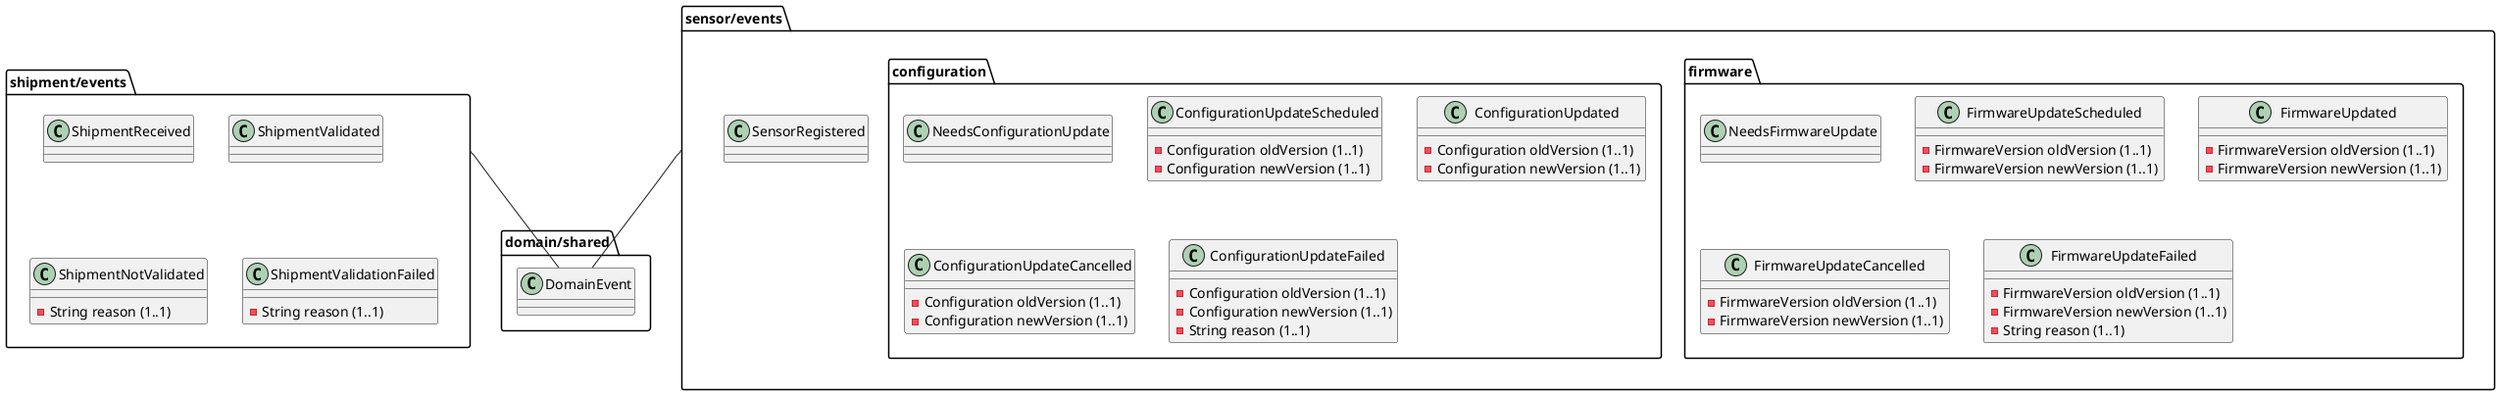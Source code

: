 @startuml

package domain/shared as ds {
  class DomainEvent
}

package shipment/events as she {
  class ShipmentReceived {
  }

  class ShipmentValidated {
  }

  class ShipmentNotValidated {
    -String reason (1..1)
  }

  class ShipmentValidationFailed {
    -String reason (1..1)
  }

}

package sensor/events as see {
  class SensorRegistered {}

  package firmware {
      class NeedsFirmwareUpdate

      class FirmwareUpdateScheduled {
        -FirmwareVersion oldVersion (1..1)
        -FirmwareVersion newVersion (1..1)
      }

      class FirmwareUpdated {
        -FirmwareVersion oldVersion (1..1)
        -FirmwareVersion newVersion (1..1)
      }

      class FirmwareUpdateCancelled {
        -FirmwareVersion oldVersion (1..1)
        -FirmwareVersion newVersion (1..1)
      }

      class FirmwareUpdateFailed {
        -FirmwareVersion oldVersion (1..1)
        -FirmwareVersion newVersion (1..1)
        -String reason (1..1)
      }
  }

  package configuration {

    class NeedsConfigurationUpdate

    class ConfigurationUpdateScheduled {
      -Configuration oldVersion (1..1)
      -Configuration newVersion (1..1)
    }

    class ConfigurationUpdated {
      -Configuration oldVersion (1..1)
      -Configuration newVersion (1..1)
    }

    class ConfigurationUpdateCancelled {
      -Configuration oldVersion (1..1)
      -Configuration newVersion (1..1)
    }

    class ConfigurationUpdateFailed {
      -Configuration oldVersion (1..1)
      -Configuration newVersion (1..1)
      -String reason (1..1)
    }
  }
}

she -- DomainEvent
see -- DomainEvent

@enduml